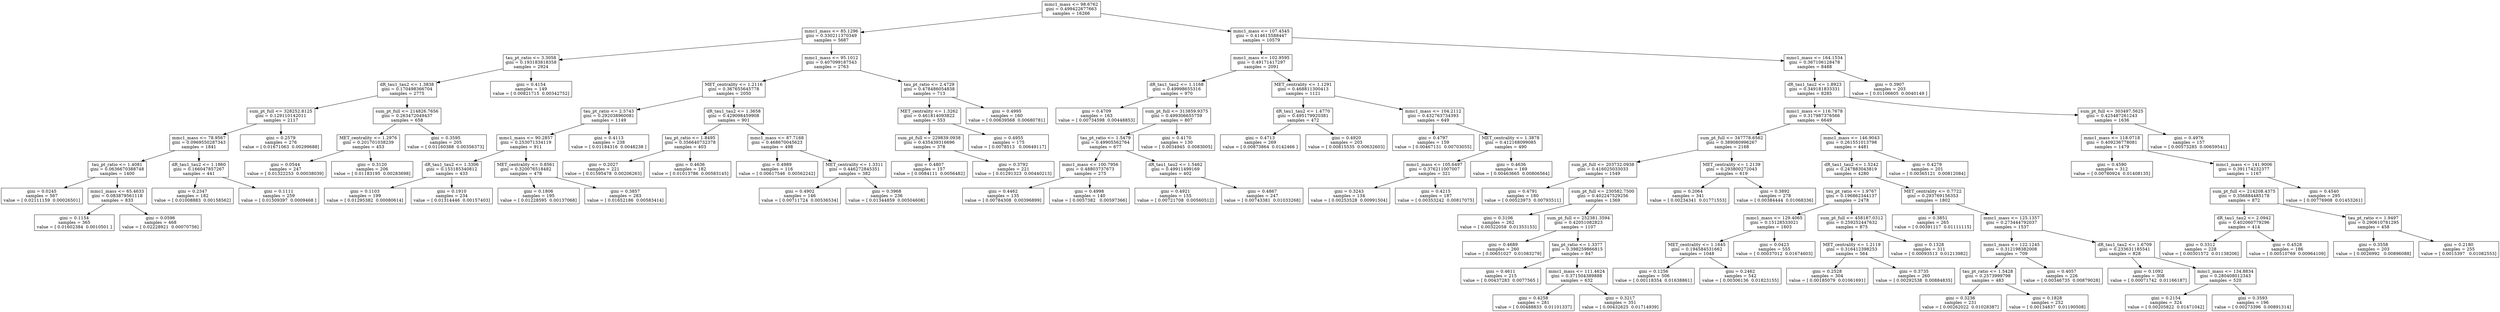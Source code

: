 digraph Tree {
0 [label="mmc1_mass <= 98.6762\ngini = 0.499422677663\nsamples = 16266", shape="box"] ;
1 [label="mmc1_mass <= 85.1296\ngini = 0.330211370349\nsamples = 5687", shape="box"] ;
0 -> 1 ;
2 [label="tau_pt_ratio <= 3.3058\ngini = 0.193183818358\nsamples = 2924", shape="box"] ;
1 -> 2 ;
3 [label="dR_tau1_tau2 <= 1.3838\ngini = 0.170498366704\nsamples = 2775", shape="box"] ;
2 -> 3 ;
4 [label="sum_pt_full <= 328252.8125\ngini = 0.129110142011\nsamples = 2117", shape="box"] ;
3 -> 4 ;
5 [label="mmc1_mass <= 78.9567\ngini = 0.0969550287343\nsamples = 1841", shape="box"] ;
4 -> 5 ;
6 [label="tau_pt_ratio <= 1.4081\ngini = 0.0636670388748\nsamples = 1400", shape="box"] ;
5 -> 6 ;
7 [label="gini = 0.0245\nsamples = 567\nvalue = [ 0.02111159  0.00026501]", shape="box"] ;
6 -> 7 ;
8 [label="mmc1_mass <= 65.4633\ngini = 0.083879561118\nsamples = 833", shape="box"] ;
6 -> 8 ;
9 [label="gini = 0.1154\nsamples = 365\nvalue = [ 0.01602384  0.0010501 ]", shape="box"] ;
8 -> 9 ;
10 [label="gini = 0.0596\nsamples = 468\nvalue = [ 0.02228921  0.00070756]", shape="box"] ;
8 -> 10 ;
11 [label="dR_tau1_tau2 <= 1.1860\ngini = 0.166047857267\nsamples = 441", shape="box"] ;
5 -> 11 ;
12 [label="gini = 0.2347\nsamples = 182\nvalue = [ 0.01008883  0.00158562]", shape="box"] ;
11 -> 12 ;
13 [label="gini = 0.1111\nsamples = 259\nvalue = [ 0.01509397  0.0009468 ]", shape="box"] ;
11 -> 13 ;
14 [label="gini = 0.2579\nsamples = 276\nvalue = [ 0.01671063  0.00299688]", shape="box"] ;
4 -> 14 ;
15 [label="sum_pt_full <= 214826.7656\ngini = 0.263472049437\nsamples = 658", shape="box"] ;
3 -> 15 ;
16 [label="MET_centrality <= 1.2976\ngini = 0.201701038239\nsamples = 453", shape="box"] ;
15 -> 16 ;
17 [label="gini = 0.0544\nsamples = 247\nvalue = [ 0.01322253  0.00038039]", shape="box"] ;
16 -> 17 ;
18 [label="gini = 0.3120\nsamples = 206\nvalue = [ 0.01183195  0.00283698]", shape="box"] ;
16 -> 18 ;
19 [label="gini = 0.3595\nsamples = 205\nvalue = [ 0.01160388  0.00356373]", shape="box"] ;
15 -> 19 ;
20 [label="gini = 0.4154\nsamples = 149\nvalue = [ 0.00821715  0.00342752]", shape="box"] ;
2 -> 20 ;
21 [label="mmc1_mass <= 95.1012\ngini = 0.407099187543\nsamples = 2763", shape="box"] ;
1 -> 21 ;
22 [label="MET_centrality <= 1.2116\ngini = 0.367655645778\nsamples = 2050", shape="box"] ;
21 -> 22 ;
23 [label="tau_pt_ratio <= 2.5743\ngini = 0.292038960081\nsamples = 1149", shape="box"] ;
22 -> 23 ;
24 [label="mmc1_mass <= 90.2857\ngini = 0.253071334119\nsamples = 911", shape="box"] ;
23 -> 24 ;
25 [label="dR_tau1_tau2 <= 1.3306\ngini = 0.153185340812\nsamples = 433", shape="box"] ;
24 -> 25 ;
26 [label="gini = 0.1103\nsamples = 199\nvalue = [ 0.01295382  0.00080614]", shape="box"] ;
25 -> 26 ;
27 [label="gini = 0.1910\nsamples = 234\nvalue = [ 0.01314446  0.00157403]", shape="box"] ;
25 -> 27 ;
28 [label="MET_centrality <= 0.8561\ngini = 0.320076518482\nsamples = 478", shape="box"] ;
24 -> 28 ;
29 [label="gini = 0.1806\nsamples = 195\nvalue = [ 0.01228595  0.00137068]", shape="box"] ;
28 -> 29 ;
30 [label="gini = 0.3857\nsamples = 283\nvalue = [ 0.01652186  0.00583414]", shape="box"] ;
28 -> 30 ;
31 [label="gini = 0.4113\nsamples = 238\nvalue = [ 0.01184316  0.0048238 ]", shape="box"] ;
23 -> 31 ;
32 [label="dR_tau1_tau2 <= 1.3658\ngini = 0.429098459908\nsamples = 901", shape="box"] ;
22 -> 32 ;
33 [label="tau_pt_ratio <= 1.8495\ngini = 0.356640732378\nsamples = 403", shape="box"] ;
32 -> 33 ;
34 [label="gini = 0.2027\nsamples = 221\nvalue = [ 0.01595478  0.00206263]", shape="box"] ;
33 -> 34 ;
35 [label="gini = 0.4636\nsamples = 182\nvalue = [ 0.01013786  0.00583145]", shape="box"] ;
33 -> 35 ;
36 [label="mmc1_mass <= 87.7168\ngini = 0.468670045623\nsamples = 498", shape="box"] ;
32 -> 36 ;
37 [label="gini = 0.4989\nsamples = 116\nvalue = [ 0.00617546  0.00562242]", shape="box"] ;
36 -> 37 ;
38 [label="MET_centrality <= 1.3311\ngini = 0.446272845351\nsamples = 382", shape="box"] ;
36 -> 38 ;
39 [label="gini = 0.4902\nsamples = 146\nvalue = [ 0.00711724  0.00536534]", shape="box"] ;
38 -> 39 ;
40 [label="gini = 0.3968\nsamples = 236\nvalue = [ 0.01344859  0.00504608]", shape="box"] ;
38 -> 40 ;
41 [label="tau_pt_ratio <= 2.4729\ngini = 0.478486054838\nsamples = 713", shape="box"] ;
21 -> 41 ;
42 [label="MET_centrality <= 1.3262\ngini = 0.461814093822\nsamples = 553", shape="box"] ;
41 -> 42 ;
43 [label="sum_pt_full <= 229839.0938\ngini = 0.435439316696\nsamples = 378", shape="box"] ;
42 -> 43 ;
44 [label="gini = 0.4807\nsamples = 157\nvalue = [ 0.0084111  0.0056482]", shape="box"] ;
43 -> 44 ;
45 [label="gini = 0.3792\nsamples = 221\nvalue = [ 0.01291323  0.00440213]", shape="box"] ;
43 -> 45 ;
46 [label="gini = 0.4955\nsamples = 175\nvalue = [ 0.0078513   0.00649117]", shape="box"] ;
42 -> 46 ;
47 [label="gini = 0.4995\nsamples = 160\nvalue = [ 0.00639568  0.00680781]", shape="box"] ;
41 -> 47 ;
48 [label="mmc1_mass <= 107.4545\ngini = 0.414615588447\nsamples = 10579", shape="box"] ;
0 -> 48 ;
49 [label="mmc1_mass <= 102.9595\ngini = 0.49171417297\nsamples = 2091", shape="box"] ;
48 -> 49 ;
50 [label="dR_tau1_tau2 <= 1.1168\ngini = 0.49998655316\nsamples = 970", shape="box"] ;
49 -> 50 ;
51 [label="gini = 0.4709\nsamples = 163\nvalue = [ 0.00734598  0.00448853]", shape="box"] ;
50 -> 51 ;
52 [label="sum_pt_full <= 313859.9375\ngini = 0.499306655759\nsamples = 807", shape="box"] ;
50 -> 52 ;
53 [label="tau_pt_ratio <= 1.5479\ngini = 0.49905562764\nsamples = 677", shape="box"] ;
52 -> 53 ;
54 [label="mmc1_mass <= 100.7956\ngini = 0.48803737673\nsamples = 275", shape="box"] ;
53 -> 54 ;
55 [label="gini = 0.4462\nsamples = 135\nvalue = [ 0.00784308  0.00396899]", shape="box"] ;
54 -> 55 ;
56 [label="gini = 0.4998\nsamples = 140\nvalue = [ 0.0057382   0.00597366]", shape="box"] ;
54 -> 56 ;
57 [label="dR_tau1_tau2 <= 1.5462\ngini = 0.49911499169\nsamples = 402", shape="box"] ;
53 -> 57 ;
58 [label="gini = 0.4921\nsamples = 155\nvalue = [ 0.00721708  0.00560512]", shape="box"] ;
57 -> 58 ;
59 [label="gini = 0.4867\nsamples = 247\nvalue = [ 0.00743381  0.01033268]", shape="box"] ;
57 -> 59 ;
60 [label="gini = 0.4170\nsamples = 130\nvalue = [ 0.0034945  0.0083005]", shape="box"] ;
52 -> 60 ;
61 [label="MET_centrality <= 1.1291\ngini = 0.468811300413\nsamples = 1121", shape="box"] ;
49 -> 61 ;
62 [label="dR_tau1_tau2 <= 1.4770\ngini = 0.495179920381\nsamples = 472", shape="box"] ;
61 -> 62 ;
63 [label="gini = 0.4713\nsamples = 269\nvalue = [ 0.00873864  0.0142466 ]", shape="box"] ;
62 -> 63 ;
64 [label="gini = 0.4920\nsamples = 203\nvalue = [ 0.00815535  0.00632603]", shape="box"] ;
62 -> 64 ;
65 [label="mmc1_mass <= 104.2112\ngini = 0.432763734393\nsamples = 649", shape="box"] ;
61 -> 65 ;
66 [label="gini = 0.4797\nsamples = 159\nvalue = [ 0.00467131  0.00703055]", shape="box"] ;
65 -> 66 ;
67 [label="MET_centrality <= 1.3878\ngini = 0.412168099085\nsamples = 490", shape="box"] ;
65 -> 67 ;
68 [label="mmc1_mass <= 105.6497\ngini = 0.376211007007\nsamples = 321", shape="box"] ;
67 -> 68 ;
69 [label="gini = 0.3243\nsamples = 134\nvalue = [ 0.00253528  0.00991504]", shape="box"] ;
68 -> 69 ;
70 [label="gini = 0.4215\nsamples = 187\nvalue = [ 0.00353242  0.00817075]", shape="box"] ;
68 -> 70 ;
71 [label="gini = 0.4636\nsamples = 169\nvalue = [ 0.00463665  0.00806564]", shape="box"] ;
67 -> 71 ;
72 [label="mmc1_mass <= 164.1534\ngini = 0.367106128478\nsamples = 8488", shape="box"] ;
48 -> 72 ;
73 [label="dR_tau1_tau2 <= 1.8923\ngini = 0.349181833331\nsamples = 8285", shape="box"] ;
72 -> 73 ;
74 [label="mmc1_mass <= 116.7678\ngini = 0.317987376566\nsamples = 6649", shape="box"] ;
73 -> 74 ;
75 [label="sum_pt_full <= 347778.6562\ngini = 0.389080996267\nsamples = 2168", shape="box"] ;
74 -> 75 ;
76 [label="sum_pt_full <= 203732.0938\ngini = 0.416025033033\nsamples = 1549", shape="box"] ;
75 -> 76 ;
77 [label="gini = 0.4791\nsamples = 180\nvalue = [ 0.00523973  0.00793511]", shape="box"] ;
76 -> 77 ;
78 [label="sum_pt_full <= 230582.7500\ngini = 0.402247529256\nsamples = 1369", shape="box"] ;
76 -> 78 ;
79 [label="gini = 0.3106\nsamples = 262\nvalue = [ 0.00322058  0.01353153]", shape="box"] ;
78 -> 79 ;
80 [label="sum_pt_full <= 252381.3594\ngini = 0.42051082823\nsamples = 1107", shape="box"] ;
78 -> 80 ;
81 [label="gini = 0.4689\nsamples = 260\nvalue = [ 0.00651027  0.01083279]", shape="box"] ;
80 -> 81 ;
82 [label="tau_pt_ratio <= 1.3377\ngini = 0.398259866815\nsamples = 847", shape="box"] ;
80 -> 82 ;
83 [label="gini = 0.4611\nsamples = 215\nvalue = [ 0.00437283  0.0077565 ]", shape="box"] ;
82 -> 83 ;
84 [label="mmc1_mass <= 111.4624\ngini = 0.371504389888\nsamples = 632", shape="box"] ;
82 -> 84 ;
85 [label="gini = 0.4258\nsamples = 281\nvalue = [ 0.00488833  0.01101337]", shape="box"] ;
84 -> 85 ;
86 [label="gini = 0.3217\nsamples = 351\nvalue = [ 0.00432625  0.01714939]", shape="box"] ;
84 -> 86 ;
87 [label="MET_centrality <= 1.2139\ngini = 0.293800272043\nsamples = 619", shape="box"] ;
75 -> 87 ;
88 [label="gini = 0.2064\nsamples = 341\nvalue = [ 0.00234341  0.01771553]", shape="box"] ;
87 -> 88 ;
89 [label="gini = 0.3892\nsamples = 278\nvalue = [ 0.00384444  0.01068336]", shape="box"] ;
87 -> 89 ;
90 [label="mmc1_mass <= 146.9043\ngini = 0.261551013798\nsamples = 4481", shape="box"] ;
74 -> 90 ;
91 [label="dR_tau1_tau2 <= 1.5242\ngini = 0.247883043819\nsamples = 4280", shape="box"] ;
90 -> 91 ;
92 [label="tau_pt_ratio <= 1.9767\ngini = 0.196862344137\nsamples = 2478", shape="box"] ;
91 -> 92 ;
93 [label="mmc1_mass <= 129.4065\ngini = 0.15128533021\nsamples = 1603", shape="box"] ;
92 -> 93 ;
94 [label="MET_centrality <= 1.1645\ngini = 0.194584531662\nsamples = 1048", shape="box"] ;
93 -> 94 ;
95 [label="gini = 0.1256\nsamples = 506\nvalue = [ 0.00118354  0.01638861]", shape="box"] ;
94 -> 95 ;
96 [label="gini = 0.2462\nsamples = 542\nvalue = [ 0.00306136  0.01823155]", shape="box"] ;
94 -> 96 ;
97 [label="gini = 0.0423\nsamples = 555\nvalue = [ 0.00037012  0.01674603]", shape="box"] ;
93 -> 97 ;
98 [label="sum_pt_full <= 458187.0312\ngini = 0.259252447632\nsamples = 875", shape="box"] ;
92 -> 98 ;
99 [label="MET_centrality <= 1.2119\ngini = 0.316412398253\nsamples = 564", shape="box"] ;
98 -> 99 ;
100 [label="gini = 0.2528\nsamples = 304\nvalue = [ 0.00185079  0.01061691]", shape="box"] ;
99 -> 100 ;
101 [label="gini = 0.3735\nsamples = 260\nvalue = [ 0.00292538  0.00884835]", shape="box"] ;
99 -> 101 ;
102 [label="gini = 0.1328\nsamples = 311\nvalue = [ 0.00093513  0.01213982]", shape="box"] ;
98 -> 102 ;
103 [label="MET_centrality <= 0.7722\ngini = 0.293769156353\nsamples = 1802", shape="box"] ;
91 -> 103 ;
104 [label="gini = 0.3851\nsamples = 265\nvalue = [ 0.00391117  0.01111115]", shape="box"] ;
103 -> 104 ;
105 [label="mmc1_mass <= 125.1357\ngini = 0.273444792037\nsamples = 1537", shape="box"] ;
103 -> 105 ;
106 [label="mmc1_mass <= 122.1245\ngini = 0.312198382008\nsamples = 709", shape="box"] ;
105 -> 106 ;
107 [label="tau_pt_ratio <= 1.5428\ngini = 0.2573999798\nsamples = 483", shape="box"] ;
106 -> 107 ;
108 [label="gini = 0.3236\nsamples = 231\nvalue = [ 0.00262022  0.01028387]", shape="box"] ;
107 -> 108 ;
109 [label="gini = 0.1828\nsamples = 252\nvalue = [ 0.00134837  0.01190508]", shape="box"] ;
107 -> 109 ;
110 [label="gini = 0.4057\nsamples = 226\nvalue = [ 0.00346735  0.00879028]", shape="box"] ;
106 -> 110 ;
111 [label="dR_tau1_tau2 <= 1.6709\ngini = 0.233631185541\nsamples = 828", shape="box"] ;
105 -> 111 ;
112 [label="gini = 0.1092\nsamples = 308\nvalue = [ 0.00071742  0.01166187]", shape="box"] ;
111 -> 112 ;
113 [label="mmc1_mass <= 134.8834\ngini = 0.280408012343\nsamples = 520", shape="box"] ;
111 -> 113 ;
114 [label="gini = 0.2154\nsamples = 324\nvalue = [ 0.00205822  0.01471042]", shape="box"] ;
113 -> 114 ;
115 [label="gini = 0.3593\nsamples = 196\nvalue = [ 0.00273396  0.00891314]", shape="box"] ;
113 -> 115 ;
116 [label="gini = 0.4279\nsamples = 201\nvalue = [ 0.00365121  0.00812084]", shape="box"] ;
90 -> 116 ;
117 [label="sum_pt_full <= 303497.5625\ngini = 0.425487261243\nsamples = 1636", shape="box"] ;
73 -> 117 ;
118 [label="mmc1_mass <= 118.0718\ngini = 0.409236778081\nsamples = 1479", shape="box"] ;
117 -> 118 ;
119 [label="gini = 0.4590\nsamples = 312\nvalue = [ 0.00780924  0.01408135]", shape="box"] ;
118 -> 119 ;
120 [label="mmc1_mass <= 141.9006\ngini = 0.391174232377\nsamples = 1167", shape="box"] ;
118 -> 120 ;
121 [label="sum_pt_full <= 214208.4375\ngini = 0.356884485178\nsamples = 872", shape="box"] ;
120 -> 121 ;
122 [label="dR_tau1_tau2 <= 2.0942\ngini = 0.402060779296\nsamples = 414", shape="box"] ;
121 -> 122 ;
123 [label="gini = 0.3312\nsamples = 228\nvalue = [ 0.00301572  0.01138206]", shape="box"] ;
122 -> 123 ;
124 [label="gini = 0.4528\nsamples = 186\nvalue = [ 0.00510769  0.00964109]", shape="box"] ;
122 -> 124 ;
125 [label="tau_pt_ratio <= 1.9497\ngini = 0.290610781295\nsamples = 458", shape="box"] ;
121 -> 125 ;
126 [label="gini = 0.3558\nsamples = 203\nvalue = [ 0.0026992   0.00896088]", shape="box"] ;
125 -> 126 ;
127 [label="gini = 0.2180\nsamples = 255\nvalue = [ 0.0015397   0.01082553]", shape="box"] ;
125 -> 127 ;
128 [label="gini = 0.4540\nsamples = 295\nvalue = [ 0.00776908  0.01453261]", shape="box"] ;
120 -> 128 ;
129 [label="gini = 0.4976\nsamples = 157\nvalue = [ 0.00573285  0.00659541]", shape="box"] ;
117 -> 129 ;
130 [label="gini = 0.3907\nsamples = 203\nvalue = [ 0.01106605  0.0040149 ]", shape="box"] ;
72 -> 130 ;
}